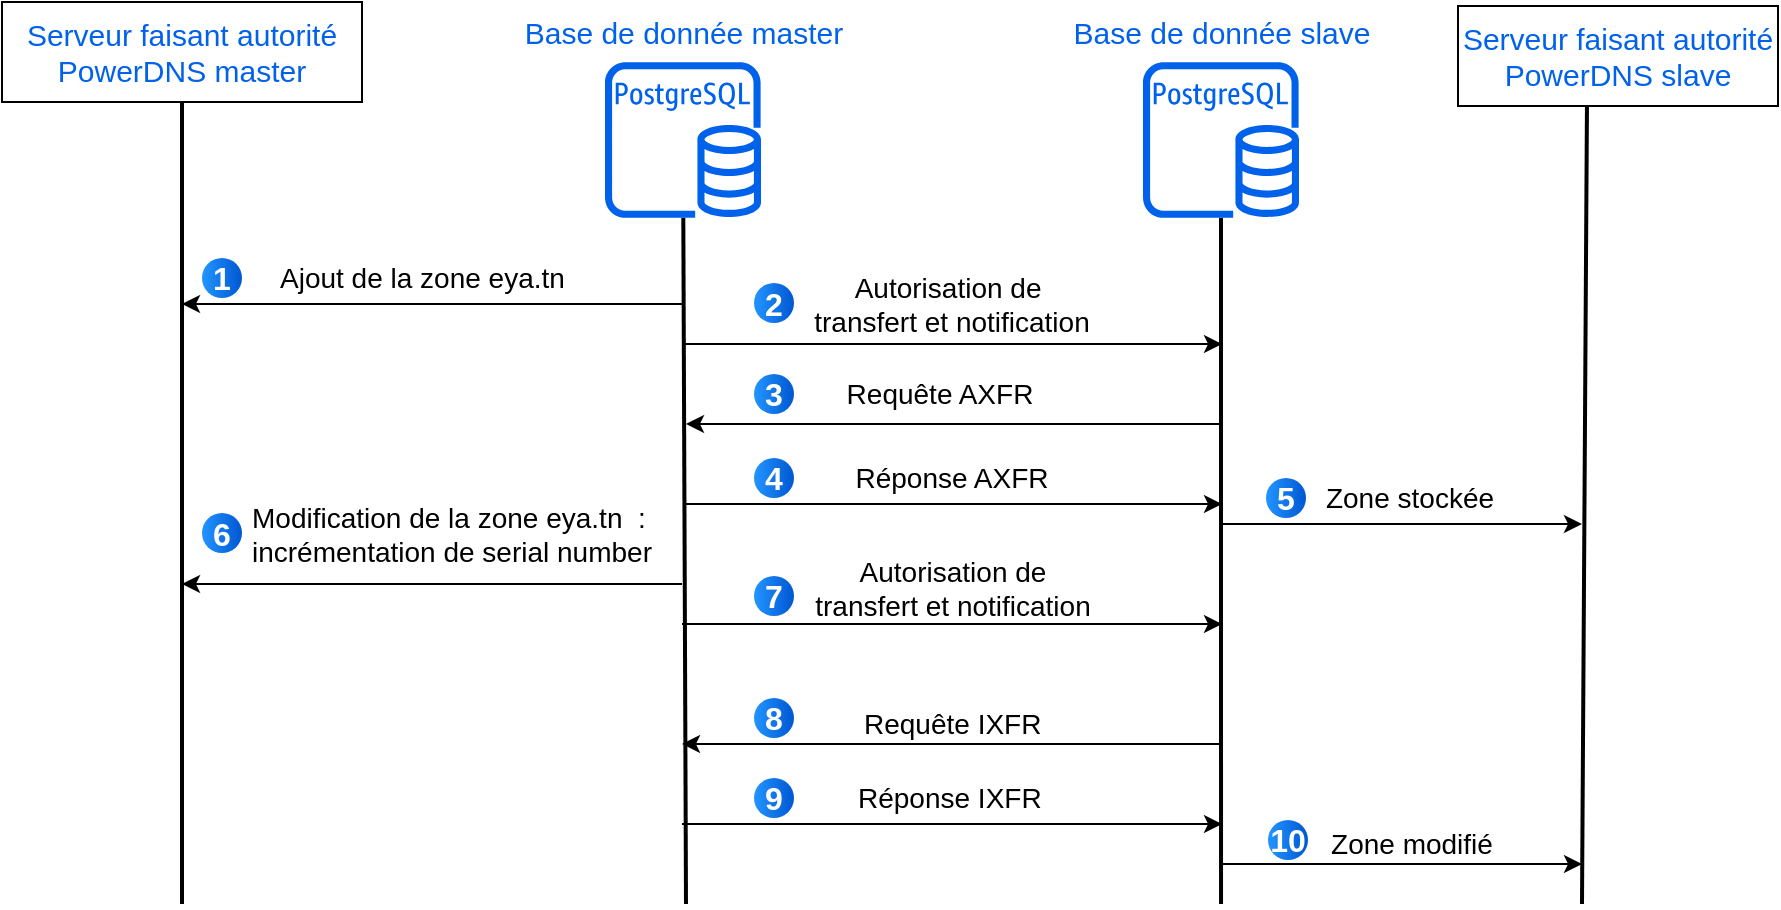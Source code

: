 <mxfile version="24.7.7">
  <diagram name="Page-1" id="UAjpvJ85XB8n5dhYZquB">
    <mxGraphModel dx="1932" dy="558" grid="1" gridSize="10" guides="1" tooltips="1" connect="1" arrows="1" fold="1" page="1" pageScale="1" pageWidth="827" pageHeight="1169" math="0" shadow="0">
      <root>
        <mxCell id="0" />
        <mxCell id="1" parent="0" />
        <mxCell id="F08SmMuhYrjsykQwWGcK-52" value="" style="endArrow=none;html=1;rounded=0;strokeColor=#000000;strokeWidth=2;" edge="1" parent="1" target="F08SmMuhYrjsykQwWGcK-91">
          <mxGeometry width="50" height="50" relative="1" as="geometry">
            <mxPoint x="172" y="610" as="sourcePoint" />
            <mxPoint x="172" y="250" as="targetPoint" />
          </mxGeometry>
        </mxCell>
        <mxCell id="F08SmMuhYrjsykQwWGcK-53" value="" style="endArrow=none;html=1;rounded=0;strokeColor=#000000;strokeWidth=2;" edge="1" parent="1" target="F08SmMuhYrjsykQwWGcK-92">
          <mxGeometry width="50" height="50" relative="1" as="geometry">
            <mxPoint x="439.52" y="610" as="sourcePoint" />
            <mxPoint x="439.52" y="250" as="targetPoint" />
          </mxGeometry>
        </mxCell>
        <mxCell id="F08SmMuhYrjsykQwWGcK-56" value="&lt;font style=&quot;font-size: 14px;&quot;&gt;Ajout de la zone&amp;nbsp;&lt;span style=&quot;background-color: initial;&quot;&gt;eya.tn&amp;nbsp;&lt;/span&gt;&lt;/font&gt;" style="text;html=1;align=left;verticalAlign=middle;whiteSpace=wrap;rounded=0;" vertex="1" parent="1">
          <mxGeometry x="-33.5" y="267" width="180" height="60" as="geometry" />
        </mxCell>
        <mxCell id="F08SmMuhYrjsykQwWGcK-57" value="" style="endArrow=classic;html=1;rounded=0;" edge="1" parent="1">
          <mxGeometry width="50" height="50" relative="1" as="geometry">
            <mxPoint x="440" y="370" as="sourcePoint" />
            <mxPoint x="172" y="370" as="targetPoint" />
          </mxGeometry>
        </mxCell>
        <mxCell id="F08SmMuhYrjsykQwWGcK-58" value="&lt;font style=&quot;font-size: 14px;&quot;&gt;Requête AXFR&lt;/font&gt;" style="text;html=1;align=center;verticalAlign=middle;whiteSpace=wrap;rounded=0;" vertex="1" parent="1">
          <mxGeometry x="244" y="340" width="110" height="30" as="geometry" />
        </mxCell>
        <mxCell id="F08SmMuhYrjsykQwWGcK-59" value="" style="endArrow=none;html=1;rounded=0;endFill=0;startArrow=classic;startFill=1;" edge="1" parent="1">
          <mxGeometry width="50" height="50" relative="1" as="geometry">
            <mxPoint x="440" y="410" as="sourcePoint" />
            <mxPoint x="172" y="410" as="targetPoint" />
          </mxGeometry>
        </mxCell>
        <mxCell id="F08SmMuhYrjsykQwWGcK-60" value="&lt;font style=&quot;font-size: 14px;&quot;&gt;Réponse AXFR&lt;/font&gt;" style="text;html=1;align=center;verticalAlign=middle;whiteSpace=wrap;rounded=0;" vertex="1" parent="1">
          <mxGeometry x="250" y="382" width="110" height="30" as="geometry" />
        </mxCell>
        <mxCell id="F08SmMuhYrjsykQwWGcK-61" value="&lt;font style=&quot;font-size: 14px;&quot;&gt;Modification de la zone&amp;nbsp;&lt;span style=&quot;background-color: initial;&quot;&gt;eya.tn&amp;nbsp; : incrémentation de serial number&lt;/span&gt;&lt;/font&gt;" style="text;html=1;align=left;verticalAlign=middle;whiteSpace=wrap;rounded=0;" vertex="1" parent="1">
          <mxGeometry x="-47" y="403" width="239" height="43" as="geometry" />
        </mxCell>
        <mxCell id="F08SmMuhYrjsykQwWGcK-62" value="" style="endArrow=none;html=1;rounded=0;strokeColor=#000000;strokeWidth=2;entryX=0.5;entryY=1;entryDx=0;entryDy=0;" edge="1" parent="1" target="F08SmMuhYrjsykQwWGcK-64">
          <mxGeometry width="50" height="50" relative="1" as="geometry">
            <mxPoint x="-80" y="610" as="sourcePoint" />
            <mxPoint x="-79.52" y="250" as="targetPoint" />
          </mxGeometry>
        </mxCell>
        <mxCell id="F08SmMuhYrjsykQwWGcK-63" value="" style="endArrow=classic;html=1;rounded=0;" edge="1" parent="1">
          <mxGeometry width="50" height="50" relative="1" as="geometry">
            <mxPoint x="170" y="310" as="sourcePoint" />
            <mxPoint x="-80" y="310" as="targetPoint" />
          </mxGeometry>
        </mxCell>
        <mxCell id="F08SmMuhYrjsykQwWGcK-64" value="&lt;span style=&quot;color: rgb(0, 97, 235); font-size: 15px;&quot;&gt;Serveur faisant autorité PowerDNS master&lt;/span&gt;" style="rounded=0;whiteSpace=wrap;html=1;" vertex="1" parent="1">
          <mxGeometry x="-170" y="159" width="180" height="50" as="geometry" />
        </mxCell>
        <mxCell id="F08SmMuhYrjsykQwWGcK-65" value="" style="endArrow=none;html=1;rounded=0;strokeColor=#000000;strokeWidth=2;entryX=0.403;entryY=1;entryDx=0;entryDy=0;entryPerimeter=0;" edge="1" parent="1" target="F08SmMuhYrjsykQwWGcK-66">
          <mxGeometry width="50" height="50" relative="1" as="geometry">
            <mxPoint x="620" y="610" as="sourcePoint" />
            <mxPoint x="624.5" y="270" as="targetPoint" />
          </mxGeometry>
        </mxCell>
        <mxCell id="F08SmMuhYrjsykQwWGcK-66" value="&lt;span style=&quot;color: rgb(0, 97, 235); font-size: 15px;&quot;&gt;Serveur faisant autorité PowerDNS slave&lt;/span&gt;" style="rounded=0;whiteSpace=wrap;html=1;" vertex="1" parent="1">
          <mxGeometry x="558" y="161" width="160" height="50" as="geometry" />
        </mxCell>
        <mxCell id="F08SmMuhYrjsykQwWGcK-67" value="" style="endArrow=none;html=1;rounded=0;endFill=0;startArrow=classic;startFill=1;" edge="1" parent="1">
          <mxGeometry width="50" height="50" relative="1" as="geometry">
            <mxPoint x="440" y="330" as="sourcePoint" />
            <mxPoint x="170" y="330" as="targetPoint" />
          </mxGeometry>
        </mxCell>
        <mxCell id="F08SmMuhYrjsykQwWGcK-68" value="&lt;font style=&quot;font-size: 14px;&quot;&gt;&lt;span class=&quot;hljs-selector-tag&quot;&gt;Autorisation de&amp;nbsp;&lt;/span&gt;&lt;/font&gt;&lt;div&gt;&lt;font style=&quot;font-size: 14px;&quot;&gt;&lt;span class=&quot;hljs-selector-tag&quot;&gt;transfert&lt;/span&gt;&amp;nbsp;et&amp;nbsp;&lt;span class=&quot;hljs-selector-tag&quot;&gt;notification&lt;/span&gt;&lt;/font&gt;&lt;/div&gt;" style="text;html=1;align=center;verticalAlign=middle;whiteSpace=wrap;rounded=0;" vertex="1" parent="1">
          <mxGeometry x="181" y="292" width="248" height="35" as="geometry" />
        </mxCell>
        <mxCell id="F08SmMuhYrjsykQwWGcK-69" value="" style="endArrow=classic;html=1;rounded=0;" edge="1" parent="1">
          <mxGeometry width="50" height="50" relative="1" as="geometry">
            <mxPoint x="170" y="450" as="sourcePoint" />
            <mxPoint x="-80" y="450" as="targetPoint" />
          </mxGeometry>
        </mxCell>
        <mxCell id="F08SmMuhYrjsykQwWGcK-70" value="" style="endArrow=none;html=1;rounded=0;endFill=0;startArrow=classic;startFill=1;" edge="1" parent="1">
          <mxGeometry width="50" height="50" relative="1" as="geometry">
            <mxPoint x="620" y="420" as="sourcePoint" />
            <mxPoint x="440" y="420" as="targetPoint" />
          </mxGeometry>
        </mxCell>
        <mxCell id="F08SmMuhYrjsykQwWGcK-71" value="&lt;font style=&quot;font-size: 14px;&quot;&gt;&lt;span class=&quot;hljs-selector-tag&quot;&gt;Zone&lt;/span&gt;&amp;nbsp;&lt;span class=&quot;hljs-selector-tag&quot;&gt;stock&lt;/span&gt;é&lt;span class=&quot;hljs-selector-tag&quot;&gt;e&lt;/span&gt;&lt;/font&gt;" style="text;html=1;align=center;verticalAlign=middle;whiteSpace=wrap;rounded=0;" vertex="1" parent="1">
          <mxGeometry x="479" y="392" width="110" height="30" as="geometry" />
        </mxCell>
        <mxCell id="F08SmMuhYrjsykQwWGcK-72" value="" style="endArrow=none;html=1;rounded=0;endFill=0;startArrow=classic;startFill=1;" edge="1" parent="1">
          <mxGeometry width="50" height="50" relative="1" as="geometry">
            <mxPoint x="440" y="470" as="sourcePoint" />
            <mxPoint x="170" y="470" as="targetPoint" />
          </mxGeometry>
        </mxCell>
        <mxCell id="F08SmMuhYrjsykQwWGcK-73" value="&lt;span style=&quot;font-size: 14px;&quot; class=&quot;hljs-selector-tag&quot;&gt;Autorisation de transfert&lt;/span&gt;&lt;span style=&quot;font-size: 14px;&quot;&gt;&amp;nbsp;et&amp;nbsp;&lt;/span&gt;&lt;span style=&quot;font-size: 14px;&quot; class=&quot;hljs-selector-tag&quot;&gt;notification&lt;/span&gt;" style="text;html=1;align=center;verticalAlign=middle;whiteSpace=wrap;rounded=0;" vertex="1" parent="1">
          <mxGeometry x="209.5" y="422" width="191" height="60" as="geometry" />
        </mxCell>
        <mxCell id="F08SmMuhYrjsykQwWGcK-74" value="" style="endArrow=classic;html=1;rounded=0;endFill=1;startArrow=none;startFill=0;" edge="1" parent="1">
          <mxGeometry width="50" height="50" relative="1" as="geometry">
            <mxPoint x="440" y="530" as="sourcePoint" />
            <mxPoint x="170" y="530" as="targetPoint" />
          </mxGeometry>
        </mxCell>
        <mxCell id="F08SmMuhYrjsykQwWGcK-75" value="&lt;span style=&quot;text-align: center;&quot;&gt;&lt;font style=&quot;font-size: 14px;&quot;&gt;Requête IXFR&lt;/font&gt;&lt;/span&gt;" style="text;html=1;align=left;verticalAlign=middle;whiteSpace=wrap;rounded=0;" vertex="1" parent="1">
          <mxGeometry x="259" y="490" width="91" height="60" as="geometry" />
        </mxCell>
        <mxCell id="F08SmMuhYrjsykQwWGcK-76" value="" style="endArrow=none;html=1;rounded=0;endFill=0;startArrow=classic;startFill=1;" edge="1" parent="1">
          <mxGeometry width="50" height="50" relative="1" as="geometry">
            <mxPoint x="440" y="570" as="sourcePoint" />
            <mxPoint x="170" y="570" as="targetPoint" />
          </mxGeometry>
        </mxCell>
        <mxCell id="F08SmMuhYrjsykQwWGcK-77" value="&lt;span style=&quot;text-align: center;&quot;&gt;&lt;font style=&quot;font-size: 14px;&quot;&gt;Réponse IXFR&lt;/font&gt;&lt;/span&gt;" style="text;html=1;align=left;verticalAlign=middle;whiteSpace=wrap;rounded=0;" vertex="1" parent="1">
          <mxGeometry x="255.5" y="532" width="99" height="50" as="geometry" />
        </mxCell>
        <mxCell id="F08SmMuhYrjsykQwWGcK-78" value="" style="endArrow=none;html=1;rounded=0;endFill=0;startArrow=classic;startFill=1;" edge="1" parent="1">
          <mxGeometry width="50" height="50" relative="1" as="geometry">
            <mxPoint x="620" y="590" as="sourcePoint" />
            <mxPoint x="440" y="590" as="targetPoint" />
          </mxGeometry>
        </mxCell>
        <mxCell id="F08SmMuhYrjsykQwWGcK-79" value="&lt;font style=&quot;font-size: 14px;&quot;&gt;&lt;span class=&quot;hljs-selector-tag&quot;&gt;Zone&lt;/span&gt;&amp;nbsp;modifié&lt;/font&gt;" style="text;html=1;align=center;verticalAlign=middle;whiteSpace=wrap;rounded=0;" vertex="1" parent="1">
          <mxGeometry x="480" y="565" width="110" height="30" as="geometry" />
        </mxCell>
        <mxCell id="F08SmMuhYrjsykQwWGcK-80" value="1" style="ellipse;whiteSpace=wrap;html=1;aspect=fixed;rotation=0;gradientColor=#0057D2;strokeColor=none;gradientDirection=east;fillColor=#2395FF;rounded=0;pointerEvents=0;fontFamily=Helvetica;fontSize=16;fontColor=#FFFFFF;spacingTop=4;spacingBottom=4;spacingLeft=4;spacingRight=4;points=[];fontStyle=1" vertex="1" parent="1">
          <mxGeometry x="-70" y="287" width="20" height="20" as="geometry" />
        </mxCell>
        <mxCell id="F08SmMuhYrjsykQwWGcK-81" value="2" style="ellipse;whiteSpace=wrap;html=1;aspect=fixed;rotation=0;gradientColor=#0057D2;strokeColor=none;gradientDirection=east;fillColor=#2395FF;rounded=0;pointerEvents=0;fontFamily=Helvetica;fontSize=16;fontColor=#FFFFFF;spacingTop=4;spacingBottom=4;spacingLeft=4;spacingRight=4;points=[];fontStyle=1" vertex="1" parent="1">
          <mxGeometry x="206" y="299.5" width="20" height="20" as="geometry" />
        </mxCell>
        <mxCell id="F08SmMuhYrjsykQwWGcK-82" value="3" style="ellipse;whiteSpace=wrap;html=1;aspect=fixed;rotation=0;gradientColor=#0057D2;strokeColor=none;gradientDirection=east;fillColor=#2395FF;rounded=0;pointerEvents=0;fontFamily=Helvetica;fontSize=16;fontColor=#FFFFFF;spacingTop=4;spacingBottom=4;spacingLeft=4;spacingRight=4;points=[];fontStyle=1" vertex="1" parent="1">
          <mxGeometry x="206" y="345" width="20" height="20" as="geometry" />
        </mxCell>
        <mxCell id="F08SmMuhYrjsykQwWGcK-83" value="4" style="ellipse;whiteSpace=wrap;html=1;aspect=fixed;rotation=0;gradientColor=#0057D2;strokeColor=none;gradientDirection=east;fillColor=#2395FF;rounded=0;pointerEvents=0;fontFamily=Helvetica;fontSize=16;fontColor=#FFFFFF;spacingTop=4;spacingBottom=4;spacingLeft=4;spacingRight=4;points=[];fontStyle=1" vertex="1" parent="1">
          <mxGeometry x="206" y="387" width="20" height="20" as="geometry" />
        </mxCell>
        <mxCell id="F08SmMuhYrjsykQwWGcK-84" value="5" style="ellipse;whiteSpace=wrap;html=1;aspect=fixed;rotation=0;gradientColor=#0057D2;strokeColor=none;gradientDirection=east;fillColor=#2395FF;rounded=0;pointerEvents=0;fontFamily=Helvetica;fontSize=16;fontColor=#FFFFFF;spacingTop=4;spacingBottom=4;spacingLeft=4;spacingRight=4;points=[];fontStyle=1" vertex="1" parent="1">
          <mxGeometry x="462" y="397" width="20" height="20" as="geometry" />
        </mxCell>
        <mxCell id="F08SmMuhYrjsykQwWGcK-85" value="6" style="ellipse;whiteSpace=wrap;html=1;aspect=fixed;rotation=0;gradientColor=#0057D2;strokeColor=none;gradientDirection=east;fillColor=#2395FF;rounded=0;pointerEvents=0;fontFamily=Helvetica;fontSize=16;fontColor=#FFFFFF;spacingTop=4;spacingBottom=4;spacingLeft=4;spacingRight=4;points=[];fontStyle=1" vertex="1" parent="1">
          <mxGeometry x="-70" y="414.5" width="20" height="20" as="geometry" />
        </mxCell>
        <mxCell id="F08SmMuhYrjsykQwWGcK-86" value="7" style="ellipse;whiteSpace=wrap;html=1;aspect=fixed;rotation=0;gradientColor=#0057D2;strokeColor=none;gradientDirection=east;fillColor=#2395FF;rounded=0;pointerEvents=0;fontFamily=Helvetica;fontSize=16;fontColor=#FFFFFF;spacingTop=4;spacingBottom=4;spacingLeft=4;spacingRight=4;points=[];fontStyle=1" vertex="1" parent="1">
          <mxGeometry x="206" y="446" width="20" height="20" as="geometry" />
        </mxCell>
        <mxCell id="F08SmMuhYrjsykQwWGcK-87" value="8" style="ellipse;whiteSpace=wrap;html=1;aspect=fixed;rotation=0;gradientColor=#0057D2;strokeColor=none;gradientDirection=east;fillColor=#2395FF;rounded=0;pointerEvents=0;fontFamily=Helvetica;fontSize=16;fontColor=#FFFFFF;spacingTop=4;spacingBottom=4;spacingLeft=4;spacingRight=4;points=[];fontStyle=1" vertex="1" parent="1">
          <mxGeometry x="206" y="507" width="20" height="20" as="geometry" />
        </mxCell>
        <mxCell id="F08SmMuhYrjsykQwWGcK-88" value="9" style="ellipse;whiteSpace=wrap;html=1;aspect=fixed;rotation=0;gradientColor=#0057D2;strokeColor=none;gradientDirection=east;fillColor=#2395FF;rounded=0;pointerEvents=0;fontFamily=Helvetica;fontSize=16;fontColor=#FFFFFF;spacingTop=4;spacingBottom=4;spacingLeft=4;spacingRight=4;points=[];fontStyle=1" vertex="1" parent="1">
          <mxGeometry x="206" y="547" width="20" height="20" as="geometry" />
        </mxCell>
        <mxCell id="F08SmMuhYrjsykQwWGcK-89" value="10" style="ellipse;whiteSpace=wrap;html=1;aspect=fixed;rotation=0;gradientColor=#0057D2;strokeColor=none;gradientDirection=east;fillColor=#2395FF;rounded=0;pointerEvents=0;fontFamily=Helvetica;fontSize=16;fontColor=#FFFFFF;spacingTop=4;spacingBottom=4;spacingLeft=4;spacingRight=4;points=[];fontStyle=1" vertex="1" parent="1">
          <mxGeometry x="463" y="568" width="20" height="20" as="geometry" />
        </mxCell>
        <mxCell id="F08SmMuhYrjsykQwWGcK-91" value="" style="sketch=0;outlineConnect=0;fontColor=#232F3E;gradientColor=none;fillColor=#0061EB;strokeColor=none;dashed=0;verticalLabelPosition=bottom;verticalAlign=top;align=center;html=1;fontSize=12;fontStyle=0;aspect=fixed;pointerEvents=1;shape=mxgraph.aws4.rds_postgresql_instance;" vertex="1" parent="1">
          <mxGeometry x="131.5" y="189" width="78" height="78" as="geometry" />
        </mxCell>
        <mxCell id="F08SmMuhYrjsykQwWGcK-92" value="" style="sketch=0;outlineConnect=0;fontColor=#232F3E;gradientColor=none;fillColor=#0061EB;strokeColor=none;dashed=0;verticalLabelPosition=bottom;verticalAlign=top;align=center;html=1;fontSize=12;fontStyle=0;aspect=fixed;pointerEvents=1;shape=mxgraph.aws4.rds_postgresql_instance;" vertex="1" parent="1">
          <mxGeometry x="400.5" y="189" width="78" height="78" as="geometry" />
        </mxCell>
        <mxCell id="F08SmMuhYrjsykQwWGcK-94" value="&lt;span style=&quot;color: rgb(0, 97, 235); font-size: 15px;&quot;&gt;Base de donnée master&lt;/span&gt;" style="text;html=1;align=center;verticalAlign=middle;whiteSpace=wrap;rounded=0;" vertex="1" parent="1">
          <mxGeometry x="65.5" y="159" width="210" height="30" as="geometry" />
        </mxCell>
        <mxCell id="F08SmMuhYrjsykQwWGcK-95" value="&lt;span style=&quot;color: rgb(0, 97, 235); font-size: 15px;&quot;&gt;Base de donnée slave&lt;/span&gt;" style="text;html=1;align=center;verticalAlign=middle;whiteSpace=wrap;rounded=0;" vertex="1" parent="1">
          <mxGeometry x="334.5" y="159" width="210" height="30" as="geometry" />
        </mxCell>
      </root>
    </mxGraphModel>
  </diagram>
</mxfile>
